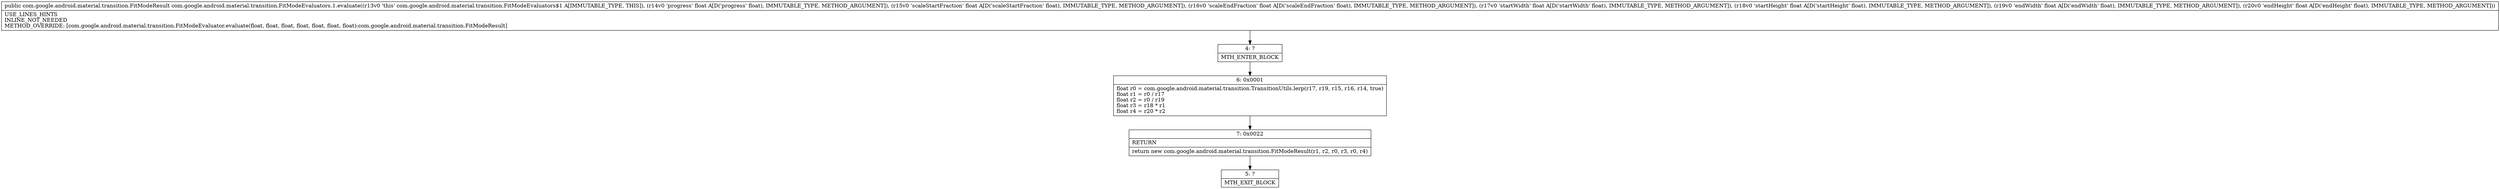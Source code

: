 digraph "CFG forcom.google.android.material.transition.FitModeEvaluators.1.evaluate(FFFFFFF)Lcom\/google\/android\/material\/transition\/FitModeResult;" {
Node_4 [shape=record,label="{4\:\ ?|MTH_ENTER_BLOCK\l}"];
Node_6 [shape=record,label="{6\:\ 0x0001|float r0 = com.google.android.material.transition.TransitionUtils.lerp(r17, r19, r15, r16, r14, true)\lfloat r1 = r0 \/ r17\lfloat r2 = r0 \/ r19\lfloat r3 = r18 * r1\lfloat r4 = r20 * r2\l}"];
Node_7 [shape=record,label="{7\:\ 0x0022|RETURN\l|return new com.google.android.material.transition.FitModeResult(r1, r2, r0, r3, r0, r4)\l}"];
Node_5 [shape=record,label="{5\:\ ?|MTH_EXIT_BLOCK\l}"];
MethodNode[shape=record,label="{public com.google.android.material.transition.FitModeResult com.google.android.material.transition.FitModeEvaluators.1.evaluate((r13v0 'this' com.google.android.material.transition.FitModeEvaluators$1 A[IMMUTABLE_TYPE, THIS]), (r14v0 'progress' float A[D('progress' float), IMMUTABLE_TYPE, METHOD_ARGUMENT]), (r15v0 'scaleStartFraction' float A[D('scaleStartFraction' float), IMMUTABLE_TYPE, METHOD_ARGUMENT]), (r16v0 'scaleEndFraction' float A[D('scaleEndFraction' float), IMMUTABLE_TYPE, METHOD_ARGUMENT]), (r17v0 'startWidth' float A[D('startWidth' float), IMMUTABLE_TYPE, METHOD_ARGUMENT]), (r18v0 'startHeight' float A[D('startHeight' float), IMMUTABLE_TYPE, METHOD_ARGUMENT]), (r19v0 'endWidth' float A[D('endWidth' float), IMMUTABLE_TYPE, METHOD_ARGUMENT]), (r20v0 'endHeight' float A[D('endHeight' float), IMMUTABLE_TYPE, METHOD_ARGUMENT]))  | USE_LINES_HINTS\lINLINE_NOT_NEEDED\lMETHOD_OVERRIDE: [com.google.android.material.transition.FitModeEvaluator.evaluate(float, float, float, float, float, float, float):com.google.android.material.transition.FitModeResult]\l}"];
MethodNode -> Node_4;Node_4 -> Node_6;
Node_6 -> Node_7;
Node_7 -> Node_5;
}

